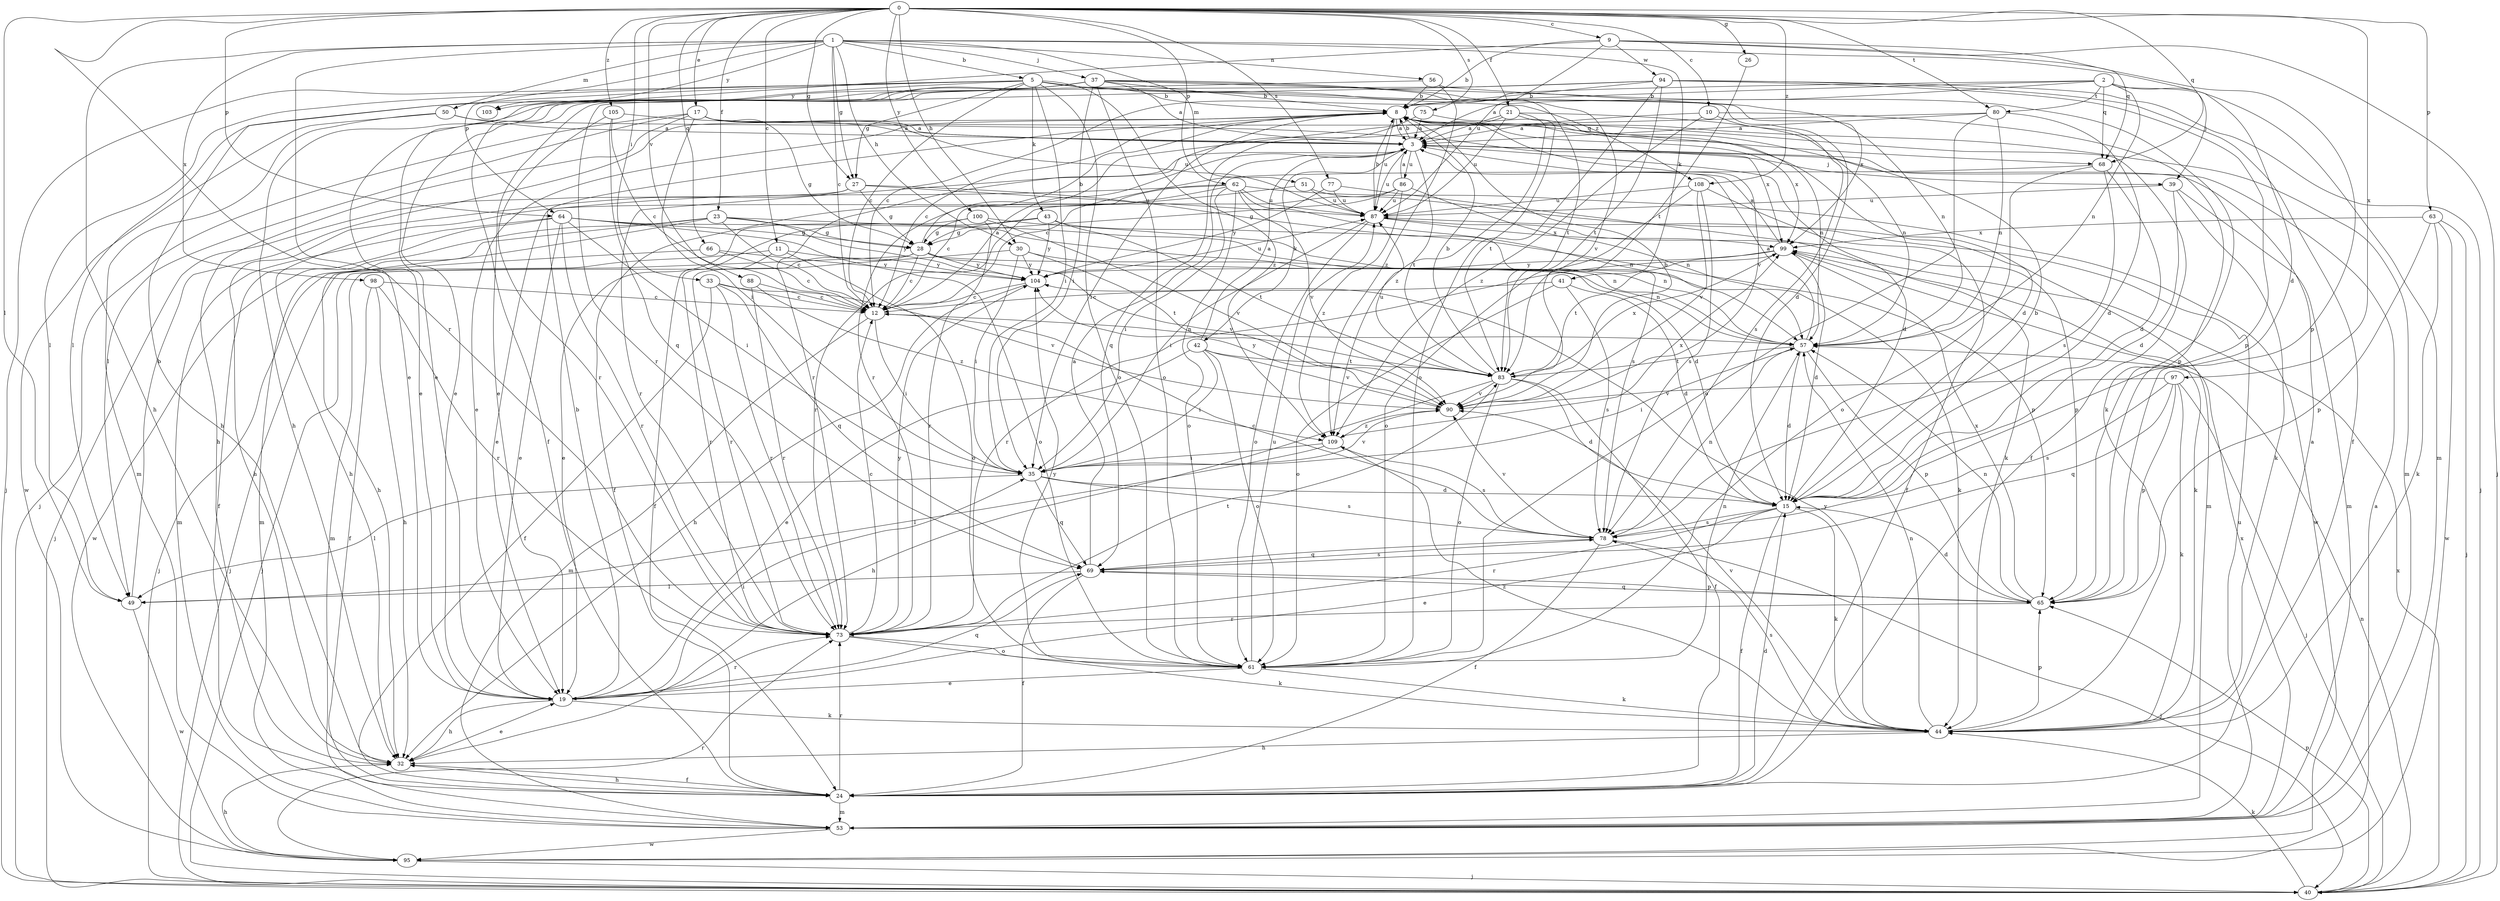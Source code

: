 strict digraph  {
0;
1;
2;
3;
5;
8;
9;
10;
11;
12;
15;
17;
19;
21;
23;
24;
26;
27;
28;
30;
32;
33;
35;
37;
39;
40;
41;
42;
43;
44;
49;
50;
51;
53;
56;
57;
61;
62;
63;
64;
65;
66;
68;
69;
73;
75;
77;
78;
80;
83;
86;
87;
88;
90;
94;
95;
97;
98;
99;
100;
103;
104;
105;
108;
109;
0 -> 9  [label=c];
0 -> 10  [label=c];
0 -> 11  [label=c];
0 -> 17  [label=e];
0 -> 21  [label=f];
0 -> 23  [label=f];
0 -> 26  [label=g];
0 -> 27  [label=g];
0 -> 30  [label=h];
0 -> 33  [label=i];
0 -> 49  [label=l];
0 -> 62  [label=p];
0 -> 63  [label=p];
0 -> 64  [label=p];
0 -> 66  [label=q];
0 -> 68  [label=q];
0 -> 73  [label=r];
0 -> 75  [label=s];
0 -> 77  [label=s];
0 -> 80  [label=t];
0 -> 88  [label=v];
0 -> 97  [label=x];
0 -> 100  [label=y];
0 -> 105  [label=z];
0 -> 108  [label=z];
1 -> 5  [label=b];
1 -> 12  [label=c];
1 -> 15  [label=d];
1 -> 19  [label=e];
1 -> 27  [label=g];
1 -> 30  [label=h];
1 -> 32  [label=h];
1 -> 37  [label=j];
1 -> 41  [label=k];
1 -> 50  [label=m];
1 -> 51  [label=m];
1 -> 56  [label=n];
1 -> 64  [label=p];
1 -> 98  [label=x];
1 -> 103  [label=y];
2 -> 3  [label=a];
2 -> 8  [label=b];
2 -> 12  [label=c];
2 -> 39  [label=j];
2 -> 53  [label=m];
2 -> 57  [label=n];
2 -> 68  [label=q];
2 -> 80  [label=t];
3 -> 8  [label=b];
3 -> 15  [label=d];
3 -> 39  [label=j];
3 -> 42  [label=k];
3 -> 73  [label=r];
3 -> 83  [label=t];
3 -> 86  [label=u];
3 -> 87  [label=u];
5 -> 8  [label=b];
5 -> 12  [label=c];
5 -> 15  [label=d];
5 -> 27  [label=g];
5 -> 32  [label=h];
5 -> 35  [label=i];
5 -> 40  [label=j];
5 -> 43  [label=k];
5 -> 49  [label=l];
5 -> 61  [label=o];
5 -> 99  [label=x];
5 -> 103  [label=y];
5 -> 108  [label=z];
5 -> 109  [label=z];
8 -> 3  [label=a];
8 -> 12  [label=c];
8 -> 15  [label=d];
8 -> 19  [label=e];
8 -> 24  [label=f];
8 -> 35  [label=i];
8 -> 53  [label=m];
8 -> 87  [label=u];
8 -> 90  [label=v];
8 -> 99  [label=x];
9 -> 8  [label=b];
9 -> 19  [label=e];
9 -> 40  [label=j];
9 -> 65  [label=p];
9 -> 68  [label=q];
9 -> 87  [label=u];
9 -> 94  [label=w];
10 -> 3  [label=a];
10 -> 65  [label=p];
10 -> 78  [label=s];
10 -> 109  [label=z];
11 -> 40  [label=j];
11 -> 61  [label=o];
11 -> 73  [label=r];
11 -> 104  [label=y];
12 -> 3  [label=a];
12 -> 35  [label=i];
12 -> 53  [label=m];
12 -> 57  [label=n];
15 -> 8  [label=b];
15 -> 19  [label=e];
15 -> 24  [label=f];
15 -> 44  [label=k];
15 -> 73  [label=r];
15 -> 78  [label=s];
17 -> 3  [label=a];
17 -> 28  [label=g];
17 -> 32  [label=h];
17 -> 35  [label=i];
17 -> 40  [label=j];
17 -> 49  [label=l];
17 -> 68  [label=q];
17 -> 87  [label=u];
19 -> 8  [label=b];
19 -> 32  [label=h];
19 -> 35  [label=i];
19 -> 44  [label=k];
19 -> 69  [label=q];
19 -> 73  [label=r];
21 -> 3  [label=a];
21 -> 57  [label=n];
21 -> 73  [label=r];
21 -> 83  [label=t];
21 -> 87  [label=u];
21 -> 109  [label=z];
23 -> 12  [label=c];
23 -> 28  [label=g];
23 -> 32  [label=h];
23 -> 53  [label=m];
23 -> 57  [label=n];
23 -> 95  [label=w];
23 -> 104  [label=y];
24 -> 15  [label=d];
24 -> 32  [label=h];
24 -> 53  [label=m];
24 -> 73  [label=r];
26 -> 83  [label=t];
27 -> 28  [label=g];
27 -> 32  [label=h];
27 -> 40  [label=j];
27 -> 78  [label=s];
27 -> 87  [label=u];
28 -> 8  [label=b];
28 -> 12  [label=c];
28 -> 40  [label=j];
28 -> 44  [label=k];
28 -> 53  [label=m];
28 -> 90  [label=v];
28 -> 104  [label=y];
30 -> 35  [label=i];
30 -> 57  [label=n];
30 -> 73  [label=r];
30 -> 83  [label=t];
30 -> 104  [label=y];
32 -> 19  [label=e];
32 -> 24  [label=f];
33 -> 12  [label=c];
33 -> 24  [label=f];
33 -> 69  [label=q];
33 -> 73  [label=r];
33 -> 90  [label=v];
35 -> 15  [label=d];
35 -> 49  [label=l];
35 -> 69  [label=q];
35 -> 78  [label=s];
35 -> 90  [label=v];
37 -> 3  [label=a];
37 -> 8  [label=b];
37 -> 19  [label=e];
37 -> 24  [label=f];
37 -> 32  [label=h];
37 -> 35  [label=i];
37 -> 44  [label=k];
37 -> 49  [label=l];
37 -> 61  [label=o];
37 -> 83  [label=t];
37 -> 90  [label=v];
39 -> 15  [label=d];
39 -> 44  [label=k];
39 -> 53  [label=m];
39 -> 87  [label=u];
40 -> 44  [label=k];
40 -> 57  [label=n];
40 -> 65  [label=p];
40 -> 99  [label=x];
41 -> 12  [label=c];
41 -> 15  [label=d];
41 -> 61  [label=o];
41 -> 78  [label=s];
42 -> 3  [label=a];
42 -> 19  [label=e];
42 -> 35  [label=i];
42 -> 61  [label=o];
42 -> 83  [label=t];
42 -> 90  [label=v];
43 -> 24  [label=f];
43 -> 28  [label=g];
43 -> 65  [label=p];
43 -> 83  [label=t];
43 -> 104  [label=y];
44 -> 3  [label=a];
44 -> 32  [label=h];
44 -> 57  [label=n];
44 -> 65  [label=p];
44 -> 78  [label=s];
44 -> 90  [label=v];
44 -> 104  [label=y];
44 -> 109  [label=z];
49 -> 8  [label=b];
49 -> 95  [label=w];
50 -> 3  [label=a];
50 -> 53  [label=m];
50 -> 95  [label=w];
50 -> 99  [label=x];
51 -> 24  [label=f];
51 -> 53  [label=m];
51 -> 87  [label=u];
53 -> 87  [label=u];
53 -> 95  [label=w];
53 -> 99  [label=x];
56 -> 8  [label=b];
56 -> 19  [label=e];
56 -> 57  [label=n];
56 -> 109  [label=z];
57 -> 3  [label=a];
57 -> 15  [label=d];
57 -> 35  [label=i];
57 -> 65  [label=p];
57 -> 83  [label=t];
61 -> 19  [label=e];
61 -> 44  [label=k];
61 -> 57  [label=n];
61 -> 87  [label=u];
61 -> 104  [label=y];
62 -> 12  [label=c];
62 -> 19  [label=e];
62 -> 32  [label=h];
62 -> 35  [label=i];
62 -> 57  [label=n];
62 -> 61  [label=o];
62 -> 87  [label=u];
62 -> 90  [label=v];
62 -> 95  [label=w];
63 -> 40  [label=j];
63 -> 44  [label=k];
63 -> 65  [label=p];
63 -> 95  [label=w];
63 -> 99  [label=x];
64 -> 15  [label=d];
64 -> 19  [label=e];
64 -> 24  [label=f];
64 -> 28  [label=g];
64 -> 35  [label=i];
64 -> 53  [label=m];
64 -> 61  [label=o];
64 -> 73  [label=r];
65 -> 15  [label=d];
65 -> 57  [label=n];
65 -> 69  [label=q];
65 -> 73  [label=r];
65 -> 99  [label=x];
66 -> 12  [label=c];
66 -> 40  [label=j];
66 -> 104  [label=y];
68 -> 12  [label=c];
68 -> 15  [label=d];
68 -> 61  [label=o];
68 -> 78  [label=s];
69 -> 3  [label=a];
69 -> 24  [label=f];
69 -> 49  [label=l];
69 -> 65  [label=p];
69 -> 78  [label=s];
73 -> 12  [label=c];
73 -> 44  [label=k];
73 -> 61  [label=o];
73 -> 83  [label=t];
73 -> 104  [label=y];
75 -> 3  [label=a];
75 -> 57  [label=n];
75 -> 69  [label=q];
77 -> 44  [label=k];
77 -> 87  [label=u];
77 -> 104  [label=y];
78 -> 12  [label=c];
78 -> 24  [label=f];
78 -> 40  [label=j];
78 -> 57  [label=n];
78 -> 69  [label=q];
78 -> 90  [label=v];
80 -> 3  [label=a];
80 -> 15  [label=d];
80 -> 57  [label=n];
80 -> 61  [label=o];
80 -> 73  [label=r];
83 -> 8  [label=b];
83 -> 15  [label=d];
83 -> 24  [label=f];
83 -> 32  [label=h];
83 -> 61  [label=o];
83 -> 87  [label=u];
83 -> 90  [label=v];
83 -> 99  [label=x];
86 -> 3  [label=a];
86 -> 28  [label=g];
86 -> 57  [label=n];
86 -> 73  [label=r];
86 -> 87  [label=u];
86 -> 109  [label=z];
87 -> 8  [label=b];
87 -> 35  [label=i];
87 -> 61  [label=o];
87 -> 65  [label=p];
87 -> 99  [label=x];
88 -> 12  [label=c];
88 -> 73  [label=r];
88 -> 109  [label=z];
90 -> 8  [label=b];
90 -> 104  [label=y];
90 -> 109  [label=z];
94 -> 8  [label=b];
94 -> 19  [label=e];
94 -> 24  [label=f];
94 -> 40  [label=j];
94 -> 61  [label=o];
94 -> 65  [label=p];
94 -> 73  [label=r];
94 -> 83  [label=t];
95 -> 3  [label=a];
95 -> 32  [label=h];
95 -> 40  [label=j];
95 -> 73  [label=r];
97 -> 40  [label=j];
97 -> 44  [label=k];
97 -> 65  [label=p];
97 -> 69  [label=q];
97 -> 78  [label=s];
97 -> 90  [label=v];
98 -> 12  [label=c];
98 -> 24  [label=f];
98 -> 32  [label=h];
98 -> 73  [label=r];
99 -> 3  [label=a];
99 -> 15  [label=d];
99 -> 44  [label=k];
99 -> 73  [label=r];
99 -> 83  [label=t];
99 -> 104  [label=y];
100 -> 19  [label=e];
100 -> 28  [label=g];
100 -> 57  [label=n];
100 -> 73  [label=r];
100 -> 90  [label=v];
104 -> 12  [label=c];
104 -> 32  [label=h];
104 -> 87  [label=u];
105 -> 3  [label=a];
105 -> 12  [label=c];
105 -> 69  [label=q];
105 -> 73  [label=r];
108 -> 24  [label=f];
108 -> 61  [label=o];
108 -> 78  [label=s];
108 -> 87  [label=u];
108 -> 90  [label=v];
109 -> 35  [label=i];
109 -> 49  [label=l];
109 -> 78  [label=s];
109 -> 99  [label=x];
}
